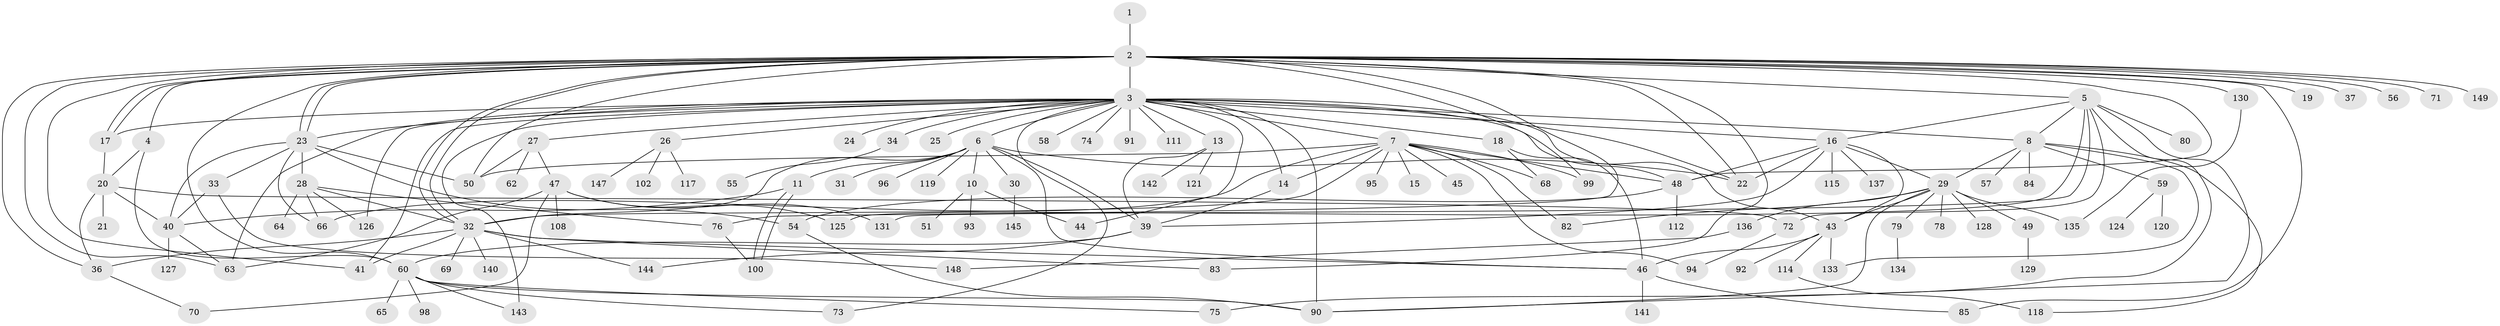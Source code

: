 // Generated by graph-tools (version 1.1) at 2025/23/03/03/25 07:23:53]
// undirected, 117 vertices, 188 edges
graph export_dot {
graph [start="1"]
  node [color=gray90,style=filled];
  1;
  2 [super="+89"];
  3 [super="+12"];
  4 [super="+52"];
  5 [super="+38"];
  6 [super="+106"];
  7 [super="+9"];
  8 [super="+81"];
  10 [super="+86"];
  11;
  13 [super="+35"];
  14;
  15 [super="+116"];
  16 [super="+42"];
  17 [super="+101"];
  18 [super="+146"];
  19;
  20 [super="+122"];
  21;
  22 [super="+97"];
  23 [super="+138"];
  24;
  25;
  26 [super="+139"];
  27;
  28 [super="+88"];
  29 [super="+61"];
  30;
  31;
  32 [super="+105"];
  33;
  34 [super="+110"];
  36;
  37;
  39;
  40;
  41;
  43 [super="+107"];
  44;
  45;
  46 [super="+113"];
  47 [super="+53"];
  48;
  49 [super="+132"];
  50 [super="+103"];
  51;
  54 [super="+123"];
  55;
  56;
  57;
  58;
  59;
  60 [super="+67"];
  62;
  63;
  64;
  65;
  66 [super="+77"];
  68;
  69;
  70 [super="+87"];
  71;
  72;
  73 [super="+104"];
  74;
  75;
  76;
  78;
  79;
  80;
  82;
  83;
  84;
  85;
  90;
  91 [super="+109"];
  92;
  93;
  94;
  95;
  96;
  98;
  99;
  100;
  102;
  108;
  111;
  112;
  114;
  115;
  117;
  118;
  119;
  120;
  121;
  124;
  125;
  126;
  127;
  128;
  129;
  130;
  131;
  133;
  134;
  135;
  136;
  137;
  140;
  141;
  142;
  143;
  144;
  145;
  147;
  148;
  149;
  1 -- 2;
  2 -- 3 [weight=2];
  2 -- 4;
  2 -- 5;
  2 -- 17;
  2 -- 17;
  2 -- 19;
  2 -- 22;
  2 -- 23;
  2 -- 23;
  2 -- 32;
  2 -- 32;
  2 -- 36;
  2 -- 37;
  2 -- 41;
  2 -- 50;
  2 -- 56;
  2 -- 60;
  2 -- 63;
  2 -- 71;
  2 -- 76;
  2 -- 83;
  2 -- 85;
  2 -- 99;
  2 -- 130;
  2 -- 149;
  2 -- 48;
  3 -- 6;
  3 -- 7 [weight=2];
  3 -- 13;
  3 -- 14;
  3 -- 16;
  3 -- 17;
  3 -- 18;
  3 -- 22;
  3 -- 23;
  3 -- 24;
  3 -- 25;
  3 -- 26;
  3 -- 27;
  3 -- 34;
  3 -- 41;
  3 -- 44;
  3 -- 48;
  3 -- 58;
  3 -- 63;
  3 -- 74;
  3 -- 90;
  3 -- 91 [weight=2];
  3 -- 111;
  3 -- 126;
  3 -- 143;
  3 -- 43;
  3 -- 8;
  3 -- 73;
  4 -- 20;
  4 -- 60;
  5 -- 8;
  5 -- 72;
  5 -- 75;
  5 -- 90;
  5 -- 125;
  5 -- 131;
  5 -- 80;
  5 -- 16;
  6 -- 10;
  6 -- 11;
  6 -- 30;
  6 -- 31;
  6 -- 32;
  6 -- 39;
  6 -- 46;
  6 -- 96;
  6 -- 119;
  6 -- 22;
  7 -- 14;
  7 -- 45;
  7 -- 50;
  7 -- 68;
  7 -- 32;
  7 -- 99;
  7 -- 15;
  7 -- 48;
  7 -- 82;
  7 -- 94;
  7 -- 95;
  7 -- 66;
  8 -- 57;
  8 -- 59;
  8 -- 84;
  8 -- 133;
  8 -- 29;
  8 -- 118;
  10 -- 44;
  10 -- 51;
  10 -- 93;
  11 -- 40;
  11 -- 100;
  11 -- 100;
  13 -- 39;
  13 -- 121;
  13 -- 142;
  14 -- 39;
  16 -- 29;
  16 -- 39;
  16 -- 48;
  16 -- 115;
  16 -- 137;
  16 -- 43;
  16 -- 22;
  17 -- 20;
  18 -- 46;
  18 -- 68;
  20 -- 21;
  20 -- 72;
  20 -- 40;
  20 -- 36;
  23 -- 28;
  23 -- 33;
  23 -- 40;
  23 -- 50;
  23 -- 54;
  23 -- 66;
  26 -- 102;
  26 -- 117;
  26 -- 147;
  27 -- 47;
  27 -- 50;
  27 -- 62;
  28 -- 32;
  28 -- 64;
  28 -- 66;
  28 -- 76;
  28 -- 126;
  29 -- 43;
  29 -- 49;
  29 -- 78;
  29 -- 79;
  29 -- 82;
  29 -- 90;
  29 -- 128;
  29 -- 135;
  29 -- 136;
  30 -- 145;
  32 -- 36;
  32 -- 41;
  32 -- 46;
  32 -- 69;
  32 -- 83;
  32 -- 140;
  32 -- 144;
  33 -- 40;
  33 -- 148;
  34 -- 55;
  36 -- 70;
  39 -- 60;
  39 -- 144;
  40 -- 63;
  40 -- 127;
  43 -- 46;
  43 -- 92;
  43 -- 114;
  43 -- 133;
  46 -- 85;
  46 -- 141;
  47 -- 63;
  47 -- 70;
  47 -- 108;
  47 -- 125;
  47 -- 131;
  48 -- 54;
  48 -- 112;
  49 -- 129;
  54 -- 90;
  59 -- 120;
  59 -- 124;
  60 -- 65;
  60 -- 73;
  60 -- 75;
  60 -- 90;
  60 -- 98;
  60 -- 143;
  72 -- 94;
  76 -- 100;
  79 -- 134;
  114 -- 118;
  130 -- 135;
  136 -- 148;
}
